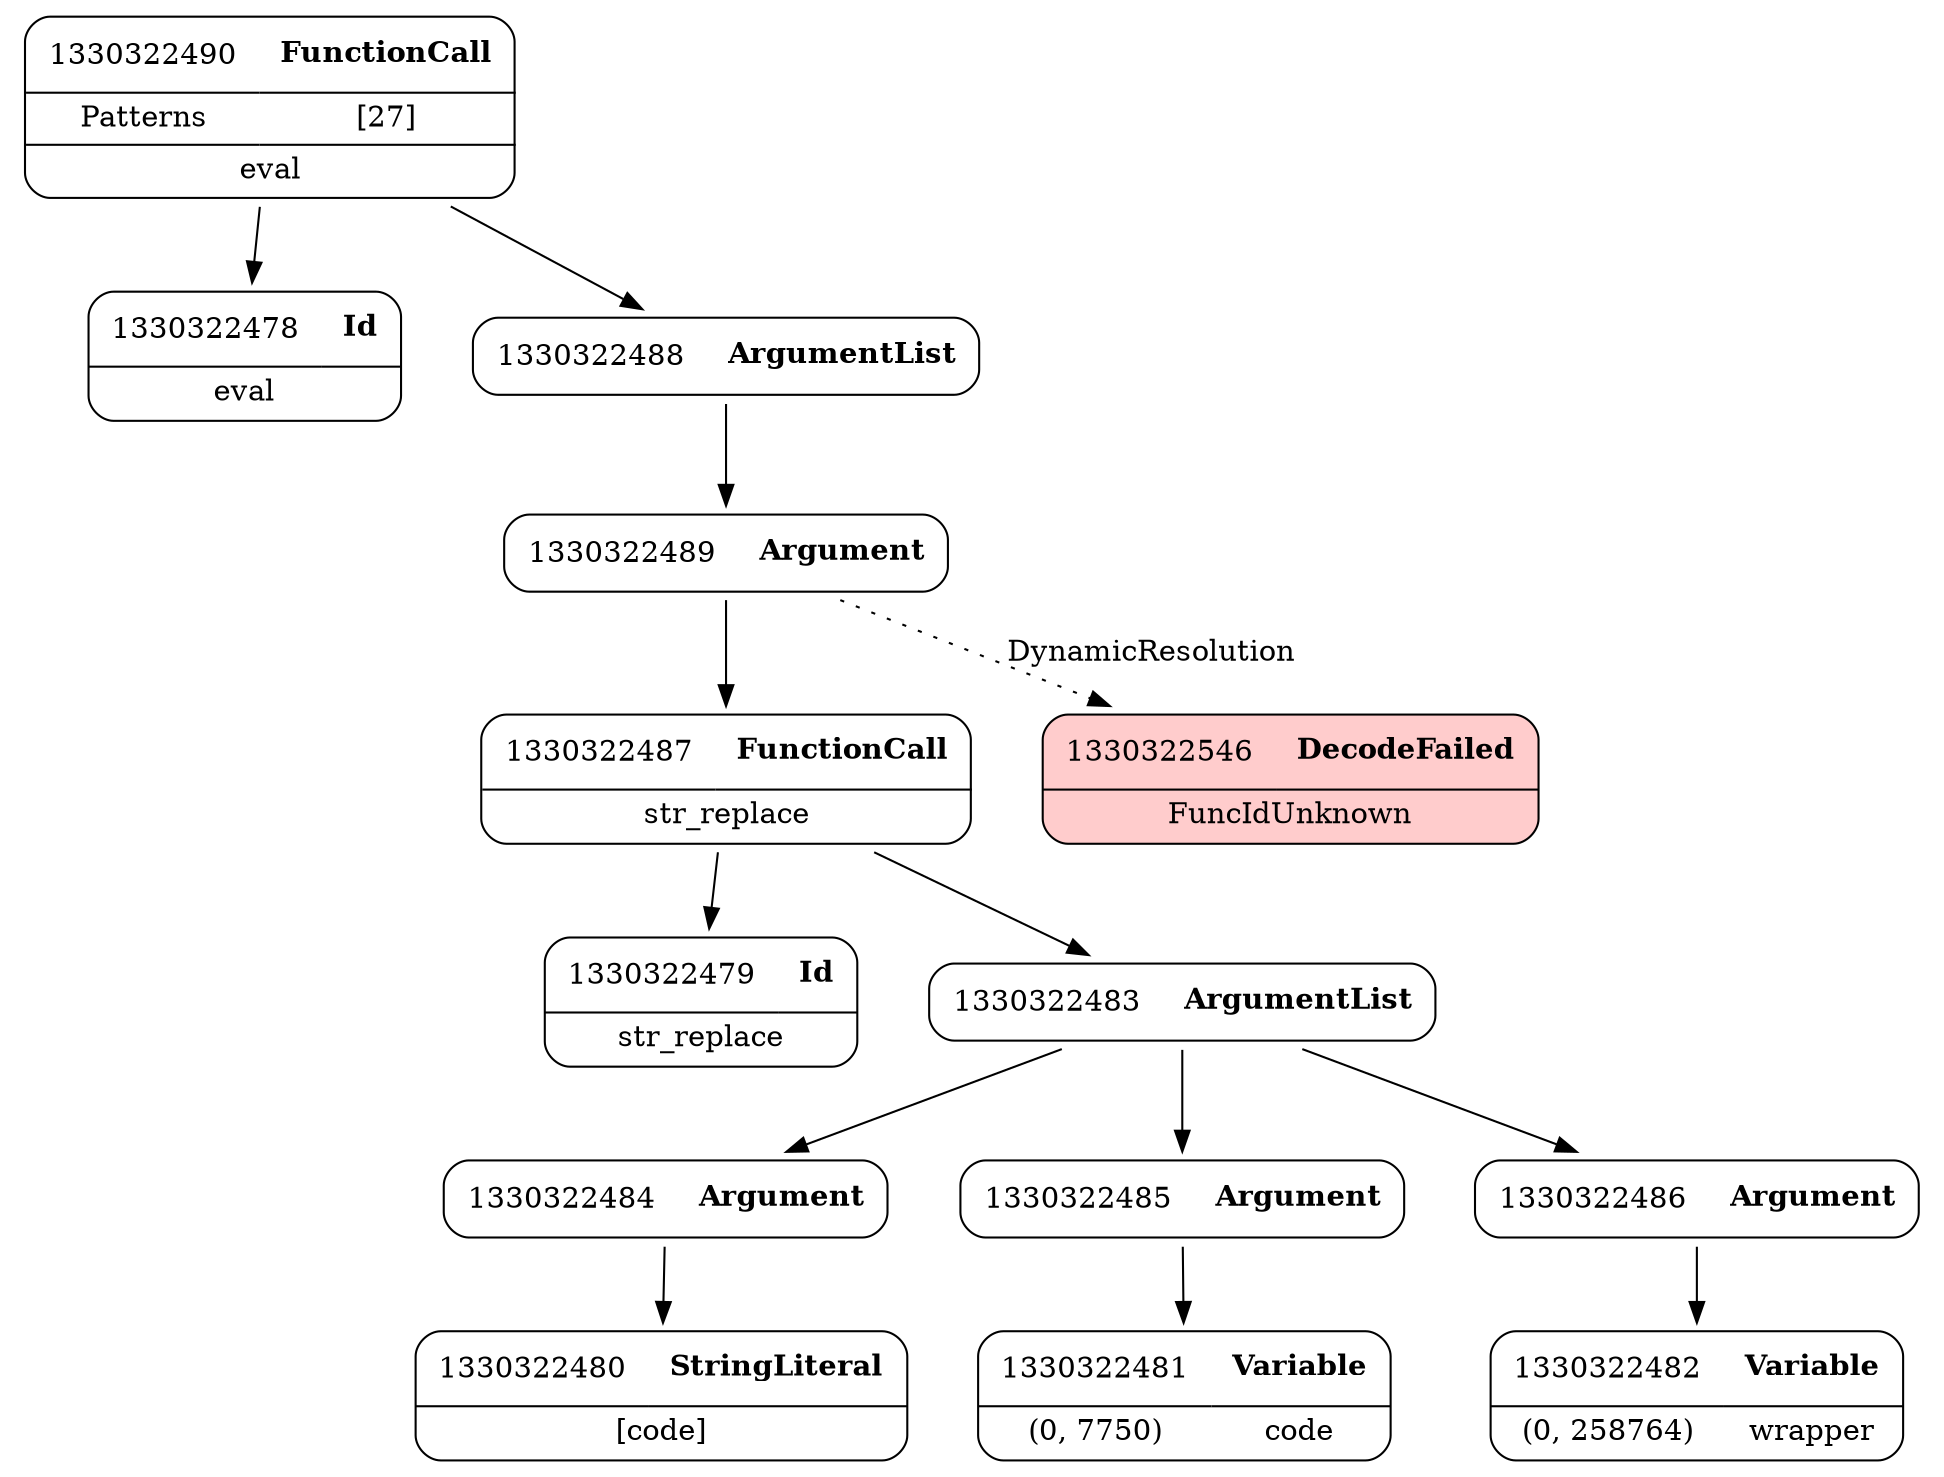 digraph ast {
node [shape=none];
1330322479 [label=<<TABLE border='1' cellspacing='0' cellpadding='10' style='rounded' ><TR><TD border='0'>1330322479</TD><TD border='0'><B>Id</B></TD></TR><HR/><TR><TD border='0' cellpadding='5' colspan='2'>str_replace</TD></TR></TABLE>>];
1330322478 [label=<<TABLE border='1' cellspacing='0' cellpadding='10' style='rounded' ><TR><TD border='0'>1330322478</TD><TD border='0'><B>Id</B></TD></TR><HR/><TR><TD border='0' cellpadding='5' colspan='2'>eval</TD></TR></TABLE>>];
1330322490 [label=<<TABLE border='1' cellspacing='0' cellpadding='10' style='rounded' ><TR><TD border='0'>1330322490</TD><TD border='0'><B>FunctionCall</B></TD></TR><HR/><TR><TD border='0' cellpadding='5'>Patterns</TD><TD border='0' cellpadding='5'>[27]</TD></TR><HR/><TR><TD border='0' cellpadding='5' colspan='2'>eval</TD></TR></TABLE>>];
1330322490 -> 1330322478 [weight=2];
1330322490 -> 1330322488 [weight=2];
1330322489 [label=<<TABLE border='1' cellspacing='0' cellpadding='10' style='rounded' ><TR><TD border='0'>1330322489</TD><TD border='0'><B>Argument</B></TD></TR></TABLE>>];
1330322489 -> 1330322487 [weight=2];
1330322489 -> 1330322546 [style=dotted,label=DynamicResolution];
1330322488 [label=<<TABLE border='1' cellspacing='0' cellpadding='10' style='rounded' ><TR><TD border='0'>1330322488</TD><TD border='0'><B>ArgumentList</B></TD></TR></TABLE>>];
1330322488 -> 1330322489 [weight=2];
1330322483 [label=<<TABLE border='1' cellspacing='0' cellpadding='10' style='rounded' ><TR><TD border='0'>1330322483</TD><TD border='0'><B>ArgumentList</B></TD></TR></TABLE>>];
1330322483 -> 1330322484 [weight=2];
1330322483 -> 1330322485 [weight=2];
1330322483 -> 1330322486 [weight=2];
1330322482 [label=<<TABLE border='1' cellspacing='0' cellpadding='10' style='rounded' ><TR><TD border='0'>1330322482</TD><TD border='0'><B>Variable</B></TD></TR><HR/><TR><TD border='0' cellpadding='5'>(0, 258764)</TD><TD border='0' cellpadding='5'>wrapper</TD></TR></TABLE>>];
1330322546 [label=<<TABLE border='1' cellspacing='0' cellpadding='10' style='rounded' bgcolor='#FFCCCC' ><TR><TD border='0'>1330322546</TD><TD border='0'><B>DecodeFailed</B></TD></TR><HR/><TR><TD border='0' cellpadding='5' colspan='2'>FuncIdUnknown</TD></TR></TABLE>>];
1330322481 [label=<<TABLE border='1' cellspacing='0' cellpadding='10' style='rounded' ><TR><TD border='0'>1330322481</TD><TD border='0'><B>Variable</B></TD></TR><HR/><TR><TD border='0' cellpadding='5'>(0, 7750)</TD><TD border='0' cellpadding='5'>code</TD></TR></TABLE>>];
1330322480 [label=<<TABLE border='1' cellspacing='0' cellpadding='10' style='rounded' ><TR><TD border='0'>1330322480</TD><TD border='0'><B>StringLiteral</B></TD></TR><HR/><TR><TD border='0' cellpadding='5' colspan='2'>[code]</TD></TR></TABLE>>];
1330322487 [label=<<TABLE border='1' cellspacing='0' cellpadding='10' style='rounded' ><TR><TD border='0'>1330322487</TD><TD border='0'><B>FunctionCall</B></TD></TR><HR/><TR><TD border='0' cellpadding='5' colspan='2'>str_replace</TD></TR></TABLE>>];
1330322487 -> 1330322479 [weight=2];
1330322487 -> 1330322483 [weight=2];
1330322486 [label=<<TABLE border='1' cellspacing='0' cellpadding='10' style='rounded' ><TR><TD border='0'>1330322486</TD><TD border='0'><B>Argument</B></TD></TR></TABLE>>];
1330322486 -> 1330322482 [weight=2];
1330322485 [label=<<TABLE border='1' cellspacing='0' cellpadding='10' style='rounded' ><TR><TD border='0'>1330322485</TD><TD border='0'><B>Argument</B></TD></TR></TABLE>>];
1330322485 -> 1330322481 [weight=2];
1330322484 [label=<<TABLE border='1' cellspacing='0' cellpadding='10' style='rounded' ><TR><TD border='0'>1330322484</TD><TD border='0'><B>Argument</B></TD></TR></TABLE>>];
1330322484 -> 1330322480 [weight=2];
}
